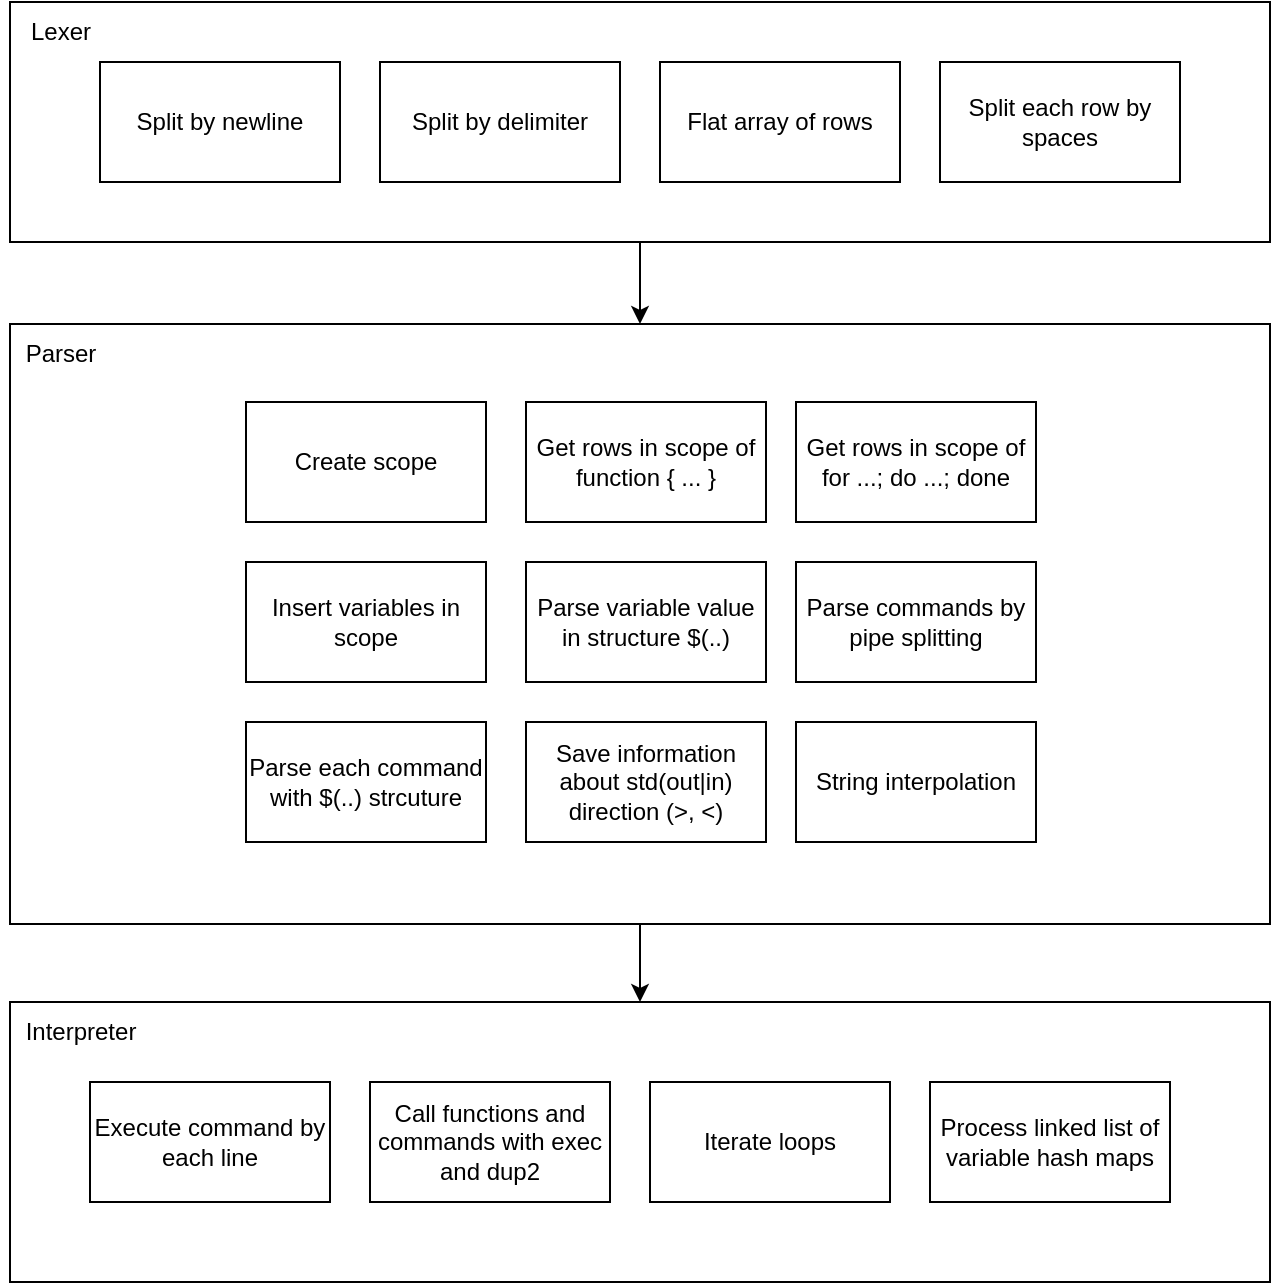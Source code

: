 <mxfile version="23.1.5" type="device">
  <diagram name="Page-1" id="FZBeKfxg1kKs0pA1nfyP">
    <mxGraphModel dx="1886" dy="892" grid="0" gridSize="10" guides="0" tooltips="0" connect="0" arrows="0" fold="1" page="0" pageScale="1" pageWidth="690" pageHeight="980" background="none" math="0" shadow="0">
      <root>
        <mxCell id="0" />
        <mxCell id="1" parent="0" />
        <mxCell id="q4h3m46_ynVAhPZEem_c-32" style="edgeStyle=orthogonalEdgeStyle;rounded=0;orthogonalLoop=1;jettySize=auto;html=1;exitX=0.5;exitY=1;exitDx=0;exitDy=0;" edge="1" parent="1" source="q4h3m46_ynVAhPZEem_c-2">
          <mxGeometry relative="1" as="geometry">
            <mxPoint x="348" y="331" as="targetPoint" />
          </mxGeometry>
        </mxCell>
        <mxCell id="q4h3m46_ynVAhPZEem_c-2" value="" style="rounded=0;whiteSpace=wrap;html=1;fillColor=none;" vertex="1" parent="1">
          <mxGeometry x="33" y="170" width="630" height="120" as="geometry" />
        </mxCell>
        <mxCell id="q4h3m46_ynVAhPZEem_c-4" value="Lexer" style="text;html=1;align=center;verticalAlign=middle;resizable=0;points=[];autosize=1;strokeColor=none;fillColor=none;" vertex="1" parent="1">
          <mxGeometry x="33" y="170" width="50" height="30" as="geometry" />
        </mxCell>
        <mxCell id="q4h3m46_ynVAhPZEem_c-5" value="Split by newline" style="rounded=0;whiteSpace=wrap;html=1;" vertex="1" parent="1">
          <mxGeometry x="78" y="200" width="120" height="60" as="geometry" />
        </mxCell>
        <mxCell id="q4h3m46_ynVAhPZEem_c-6" value="Split by delimiter" style="rounded=0;whiteSpace=wrap;html=1;" vertex="1" parent="1">
          <mxGeometry x="218" y="200" width="120" height="60" as="geometry" />
        </mxCell>
        <mxCell id="q4h3m46_ynVAhPZEem_c-7" value="Flat array of rows" style="rounded=0;whiteSpace=wrap;html=1;" vertex="1" parent="1">
          <mxGeometry x="358" y="200" width="120" height="60" as="geometry" />
        </mxCell>
        <mxCell id="q4h3m46_ynVAhPZEem_c-8" value="Split each row by spaces" style="rounded=0;whiteSpace=wrap;html=1;" vertex="1" parent="1">
          <mxGeometry x="498" y="200" width="120" height="60" as="geometry" />
        </mxCell>
        <mxCell id="q4h3m46_ynVAhPZEem_c-9" value="Get rows in scope of function { ... }" style="rounded=0;whiteSpace=wrap;html=1;" vertex="1" parent="1">
          <mxGeometry x="291" y="370" width="120" height="60" as="geometry" />
        </mxCell>
        <mxCell id="q4h3m46_ynVAhPZEem_c-10" value="Get rows in scope of for ...; do ...; done" style="rounded=0;whiteSpace=wrap;html=1;" vertex="1" parent="1">
          <mxGeometry x="426" y="370" width="120" height="60" as="geometry" />
        </mxCell>
        <mxCell id="q4h3m46_ynVAhPZEem_c-11" value="Create scope" style="rounded=0;whiteSpace=wrap;html=1;" vertex="1" parent="1">
          <mxGeometry x="151" y="370" width="120" height="60" as="geometry" />
        </mxCell>
        <mxCell id="q4h3m46_ynVAhPZEem_c-12" value="Insert variables in scope" style="rounded=0;whiteSpace=wrap;html=1;" vertex="1" parent="1">
          <mxGeometry x="151" y="450" width="120" height="60" as="geometry" />
        </mxCell>
        <mxCell id="q4h3m46_ynVAhPZEem_c-13" value="Parse variable value in structure $(..)" style="rounded=0;whiteSpace=wrap;html=1;" vertex="1" parent="1">
          <mxGeometry x="291" y="450" width="120" height="60" as="geometry" />
        </mxCell>
        <mxCell id="q4h3m46_ynVAhPZEem_c-14" value="Parse commands by pipe splitting" style="rounded=0;whiteSpace=wrap;html=1;" vertex="1" parent="1">
          <mxGeometry x="426" y="450" width="120" height="60" as="geometry" />
        </mxCell>
        <mxCell id="q4h3m46_ynVAhPZEem_c-15" value="Parse each command with $(..) strcuture" style="rounded=0;whiteSpace=wrap;html=1;" vertex="1" parent="1">
          <mxGeometry x="151" y="530" width="120" height="60" as="geometry" />
        </mxCell>
        <mxCell id="q4h3m46_ynVAhPZEem_c-16" value="Execute command by each line" style="rounded=0;whiteSpace=wrap;html=1;" vertex="1" parent="1">
          <mxGeometry x="73" y="710" width="120" height="60" as="geometry" />
        </mxCell>
        <mxCell id="q4h3m46_ynVAhPZEem_c-17" value="Call functions and commands with exec and dup2" style="rounded=0;whiteSpace=wrap;html=1;" vertex="1" parent="1">
          <mxGeometry x="213" y="710" width="120" height="60" as="geometry" />
        </mxCell>
        <mxCell id="q4h3m46_ynVAhPZEem_c-18" value="Iterate loops" style="rounded=0;whiteSpace=wrap;html=1;" vertex="1" parent="1">
          <mxGeometry x="353" y="710" width="120" height="60" as="geometry" />
        </mxCell>
        <mxCell id="q4h3m46_ynVAhPZEem_c-33" style="edgeStyle=orthogonalEdgeStyle;rounded=0;orthogonalLoop=1;jettySize=auto;html=1;exitX=0.5;exitY=1;exitDx=0;exitDy=0;entryX=0.5;entryY=0;entryDx=0;entryDy=0;" edge="1" parent="1" target="q4h3m46_ynVAhPZEem_c-29">
          <mxGeometry relative="1" as="geometry">
            <mxPoint x="348" y="631" as="sourcePoint" />
          </mxGeometry>
        </mxCell>
        <mxCell id="q4h3m46_ynVAhPZEem_c-19" value="Process linked list of variable hash maps" style="rounded=0;whiteSpace=wrap;html=1;" vertex="1" parent="1">
          <mxGeometry x="493" y="710" width="120" height="60" as="geometry" />
        </mxCell>
        <mxCell id="q4h3m46_ynVAhPZEem_c-20" value="Save information about std(out|in) direction (&amp;gt;, &amp;lt;)" style="rounded=0;whiteSpace=wrap;html=1;" vertex="1" parent="1">
          <mxGeometry x="291" y="530" width="120" height="60" as="geometry" />
        </mxCell>
        <mxCell id="q4h3m46_ynVAhPZEem_c-24" value="String interpolation" style="rounded=0;whiteSpace=wrap;html=1;" vertex="1" parent="1">
          <mxGeometry x="426" y="530" width="120" height="60" as="geometry" />
        </mxCell>
        <mxCell id="q4h3m46_ynVAhPZEem_c-28" value="Parser" style="text;html=1;align=center;verticalAlign=middle;resizable=0;points=[];autosize=1;strokeColor=none;fillColor=none;" vertex="1" parent="1">
          <mxGeometry x="28" y="331" width="60" height="30" as="geometry" />
        </mxCell>
        <mxCell id="q4h3m46_ynVAhPZEem_c-29" value="" style="rounded=0;whiteSpace=wrap;html=1;fillColor=none;" vertex="1" parent="1">
          <mxGeometry x="33" y="670" width="630" height="140" as="geometry" />
        </mxCell>
        <mxCell id="q4h3m46_ynVAhPZEem_c-30" value="Interpreter" style="text;html=1;align=center;verticalAlign=middle;resizable=0;points=[];autosize=1;strokeColor=none;fillColor=none;" vertex="1" parent="1">
          <mxGeometry x="28" y="670" width="80" height="30" as="geometry" />
        </mxCell>
        <mxCell id="q4h3m46_ynVAhPZEem_c-41" value="" style="rounded=0;whiteSpace=wrap;html=1;fillColor=none;" vertex="1" parent="1">
          <mxGeometry x="33" y="331" width="630" height="300" as="geometry" />
        </mxCell>
      </root>
    </mxGraphModel>
  </diagram>
</mxfile>
